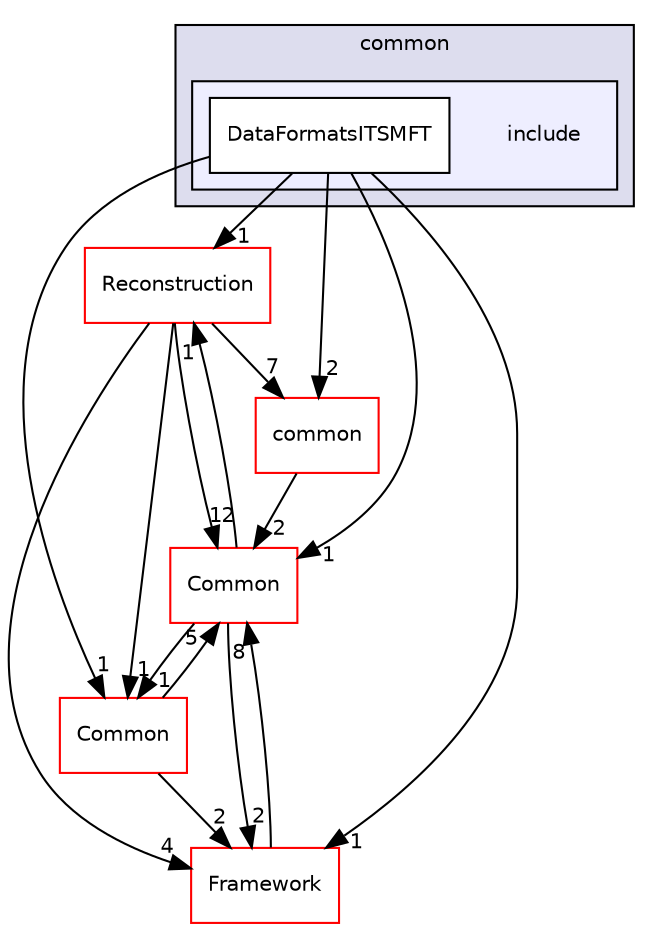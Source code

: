 digraph "/home/travis/build/AliceO2Group/AliceO2/DataFormats/Detectors/ITSMFT/common/include" {
  bgcolor=transparent;
  compound=true
  node [ fontsize="10", fontname="Helvetica"];
  edge [ labelfontsize="10", labelfontname="Helvetica"];
  subgraph clusterdir_a24d6d0829ce59989bf769e9c553cbcc {
    graph [ bgcolor="#ddddee", pencolor="black", label="common" fontname="Helvetica", fontsize="10", URL="dir_a24d6d0829ce59989bf769e9c553cbcc.html"]
  subgraph clusterdir_90228e13d7e50ca0627558c8e3e745e2 {
    graph [ bgcolor="#eeeeff", pencolor="black", label="" URL="dir_90228e13d7e50ca0627558c8e3e745e2.html"];
    dir_90228e13d7e50ca0627558c8e3e745e2 [shape=plaintext label="include"];
    dir_574ab9c39fd630a65444236d42c800d1 [shape=box label="DataFormatsITSMFT" color="black" fillcolor="white" style="filled" URL="dir_574ab9c39fd630a65444236d42c800d1.html"];
  }
  }
  dir_d269712cc31e133b892a3b3f6424741a [shape=box label="Reconstruction" color="red" URL="dir_d269712cc31e133b892a3b3f6424741a.html"];
  dir_4ab6b4cc6a7edbff49100e9123df213f [shape=box label="Common" color="red" URL="dir_4ab6b4cc6a7edbff49100e9123df213f.html"];
  dir_74593c7a91e03746ae2a516888bf9494 [shape=box label="Common" color="red" URL="dir_74593c7a91e03746ae2a516888bf9494.html"];
  dir_7924ba4398ae4560cd37376e44666c6d [shape=box label="common" color="red" URL="dir_7924ba4398ae4560cd37376e44666c6d.html"];
  dir_bcbb2cf9a3d3d83e5515c82071a07177 [shape=box label="Framework" color="red" URL="dir_bcbb2cf9a3d3d83e5515c82071a07177.html"];
  dir_d269712cc31e133b892a3b3f6424741a->dir_4ab6b4cc6a7edbff49100e9123df213f [headlabel="12", labeldistance=1.5 headhref="dir_000246_000036.html"];
  dir_d269712cc31e133b892a3b3f6424741a->dir_74593c7a91e03746ae2a516888bf9494 [headlabel="1", labeldistance=1.5 headhref="dir_000246_000101.html"];
  dir_d269712cc31e133b892a3b3f6424741a->dir_7924ba4398ae4560cd37376e44666c6d [headlabel="7", labeldistance=1.5 headhref="dir_000246_000091.html"];
  dir_d269712cc31e133b892a3b3f6424741a->dir_bcbb2cf9a3d3d83e5515c82071a07177 [headlabel="4", labeldistance=1.5 headhref="dir_000246_000063.html"];
  dir_4ab6b4cc6a7edbff49100e9123df213f->dir_d269712cc31e133b892a3b3f6424741a [headlabel="1", labeldistance=1.5 headhref="dir_000036_000246.html"];
  dir_4ab6b4cc6a7edbff49100e9123df213f->dir_74593c7a91e03746ae2a516888bf9494 [headlabel="1", labeldistance=1.5 headhref="dir_000036_000101.html"];
  dir_4ab6b4cc6a7edbff49100e9123df213f->dir_bcbb2cf9a3d3d83e5515c82071a07177 [headlabel="2", labeldistance=1.5 headhref="dir_000036_000063.html"];
  dir_74593c7a91e03746ae2a516888bf9494->dir_4ab6b4cc6a7edbff49100e9123df213f [headlabel="5", labeldistance=1.5 headhref="dir_000101_000036.html"];
  dir_74593c7a91e03746ae2a516888bf9494->dir_bcbb2cf9a3d3d83e5515c82071a07177 [headlabel="2", labeldistance=1.5 headhref="dir_000101_000063.html"];
  dir_574ab9c39fd630a65444236d42c800d1->dir_d269712cc31e133b892a3b3f6424741a [headlabel="1", labeldistance=1.5 headhref="dir_000115_000246.html"];
  dir_574ab9c39fd630a65444236d42c800d1->dir_4ab6b4cc6a7edbff49100e9123df213f [headlabel="1", labeldistance=1.5 headhref="dir_000115_000036.html"];
  dir_574ab9c39fd630a65444236d42c800d1->dir_74593c7a91e03746ae2a516888bf9494 [headlabel="1", labeldistance=1.5 headhref="dir_000115_000101.html"];
  dir_574ab9c39fd630a65444236d42c800d1->dir_7924ba4398ae4560cd37376e44666c6d [headlabel="2", labeldistance=1.5 headhref="dir_000115_000091.html"];
  dir_574ab9c39fd630a65444236d42c800d1->dir_bcbb2cf9a3d3d83e5515c82071a07177 [headlabel="1", labeldistance=1.5 headhref="dir_000115_000063.html"];
  dir_7924ba4398ae4560cd37376e44666c6d->dir_4ab6b4cc6a7edbff49100e9123df213f [headlabel="2", labeldistance=1.5 headhref="dir_000091_000036.html"];
  dir_bcbb2cf9a3d3d83e5515c82071a07177->dir_4ab6b4cc6a7edbff49100e9123df213f [headlabel="8", labeldistance=1.5 headhref="dir_000063_000036.html"];
}

